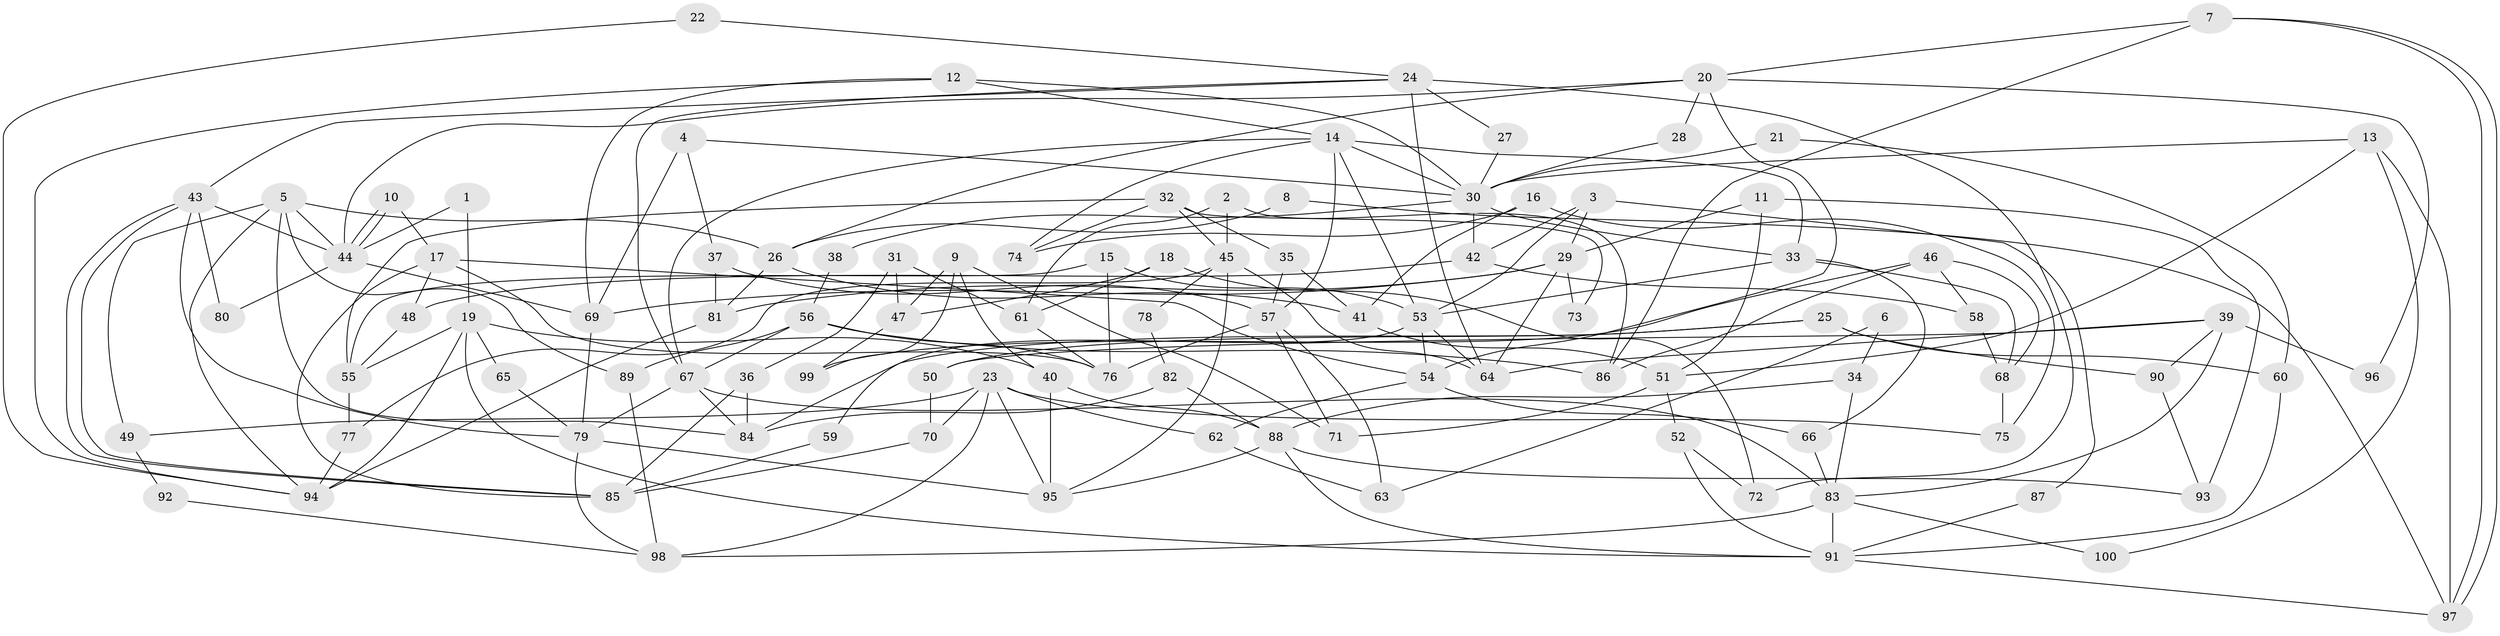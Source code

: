 // coarse degree distribution, {11: 0.01639344262295082, 8: 0.01639344262295082, 15: 0.01639344262295082, 9: 0.03278688524590164, 10: 0.03278688524590164, 2: 0.16393442622950818, 3: 0.3442622950819672, 6: 0.11475409836065574, 7: 0.06557377049180328, 5: 0.11475409836065574, 4: 0.08196721311475409}
// Generated by graph-tools (version 1.1) at 2025/51/03/04/25 22:51:10]
// undirected, 100 vertices, 200 edges
graph export_dot {
  node [color=gray90,style=filled];
  1;
  2;
  3;
  4;
  5;
  6;
  7;
  8;
  9;
  10;
  11;
  12;
  13;
  14;
  15;
  16;
  17;
  18;
  19;
  20;
  21;
  22;
  23;
  24;
  25;
  26;
  27;
  28;
  29;
  30;
  31;
  32;
  33;
  34;
  35;
  36;
  37;
  38;
  39;
  40;
  41;
  42;
  43;
  44;
  45;
  46;
  47;
  48;
  49;
  50;
  51;
  52;
  53;
  54;
  55;
  56;
  57;
  58;
  59;
  60;
  61;
  62;
  63;
  64;
  65;
  66;
  67;
  68;
  69;
  70;
  71;
  72;
  73;
  74;
  75;
  76;
  77;
  78;
  79;
  80;
  81;
  82;
  83;
  84;
  85;
  86;
  87;
  88;
  89;
  90;
  91;
  92;
  93;
  94;
  95;
  96;
  97;
  98;
  99;
  100;
  1 -- 44;
  1 -- 19;
  2 -- 61;
  2 -- 45;
  2 -- 86;
  3 -- 53;
  3 -- 42;
  3 -- 29;
  3 -- 87;
  4 -- 69;
  4 -- 30;
  4 -- 37;
  5 -- 44;
  5 -- 94;
  5 -- 26;
  5 -- 49;
  5 -- 84;
  5 -- 89;
  6 -- 34;
  6 -- 63;
  7 -- 86;
  7 -- 97;
  7 -- 97;
  7 -- 20;
  8 -- 97;
  8 -- 26;
  9 -- 47;
  9 -- 40;
  9 -- 71;
  9 -- 99;
  10 -- 44;
  10 -- 44;
  10 -- 17;
  11 -- 29;
  11 -- 51;
  11 -- 93;
  12 -- 30;
  12 -- 69;
  12 -- 14;
  12 -- 94;
  13 -- 51;
  13 -- 97;
  13 -- 30;
  13 -- 100;
  14 -- 30;
  14 -- 33;
  14 -- 53;
  14 -- 57;
  14 -- 67;
  14 -- 74;
  15 -- 53;
  15 -- 76;
  15 -- 55;
  16 -- 74;
  16 -- 41;
  16 -- 75;
  17 -- 48;
  17 -- 54;
  17 -- 76;
  17 -- 85;
  18 -- 47;
  18 -- 72;
  18 -- 61;
  19 -- 94;
  19 -- 91;
  19 -- 40;
  19 -- 55;
  19 -- 65;
  20 -- 44;
  20 -- 26;
  20 -- 28;
  20 -- 54;
  20 -- 96;
  21 -- 30;
  21 -- 60;
  22 -- 94;
  22 -- 24;
  23 -- 98;
  23 -- 95;
  23 -- 49;
  23 -- 62;
  23 -- 70;
  23 -- 75;
  24 -- 43;
  24 -- 64;
  24 -- 27;
  24 -- 67;
  24 -- 72;
  25 -- 84;
  25 -- 90;
  25 -- 50;
  25 -- 60;
  26 -- 41;
  26 -- 81;
  27 -- 30;
  28 -- 30;
  29 -- 69;
  29 -- 64;
  29 -- 73;
  29 -- 81;
  30 -- 33;
  30 -- 38;
  30 -- 42;
  31 -- 61;
  31 -- 36;
  31 -- 47;
  32 -- 45;
  32 -- 55;
  32 -- 35;
  32 -- 73;
  32 -- 74;
  33 -- 53;
  33 -- 66;
  33 -- 68;
  34 -- 83;
  34 -- 88;
  35 -- 57;
  35 -- 41;
  36 -- 85;
  36 -- 84;
  37 -- 81;
  37 -- 57;
  38 -- 56;
  39 -- 83;
  39 -- 50;
  39 -- 64;
  39 -- 90;
  39 -- 96;
  40 -- 95;
  40 -- 88;
  41 -- 51;
  42 -- 58;
  42 -- 48;
  43 -- 85;
  43 -- 85;
  43 -- 79;
  43 -- 44;
  43 -- 80;
  44 -- 69;
  44 -- 80;
  45 -- 64;
  45 -- 77;
  45 -- 78;
  45 -- 95;
  46 -- 86;
  46 -- 68;
  46 -- 58;
  46 -- 99;
  47 -- 99;
  48 -- 55;
  49 -- 92;
  50 -- 70;
  51 -- 71;
  51 -- 52;
  52 -- 91;
  52 -- 72;
  53 -- 64;
  53 -- 54;
  53 -- 59;
  54 -- 62;
  54 -- 66;
  55 -- 77;
  56 -- 76;
  56 -- 67;
  56 -- 86;
  56 -- 89;
  57 -- 63;
  57 -- 71;
  57 -- 76;
  58 -- 68;
  59 -- 85;
  60 -- 91;
  61 -- 76;
  62 -- 63;
  65 -- 79;
  66 -- 83;
  67 -- 79;
  67 -- 83;
  67 -- 84;
  68 -- 75;
  69 -- 79;
  70 -- 85;
  77 -- 94;
  78 -- 82;
  79 -- 98;
  79 -- 95;
  81 -- 94;
  82 -- 88;
  82 -- 84;
  83 -- 91;
  83 -- 98;
  83 -- 100;
  87 -- 91;
  88 -- 95;
  88 -- 91;
  88 -- 93;
  89 -- 98;
  90 -- 93;
  91 -- 97;
  92 -- 98;
}
